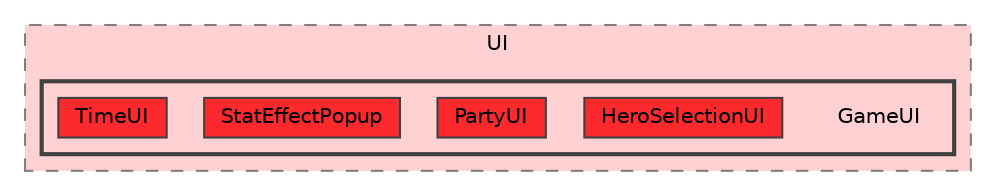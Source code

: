digraph "C:/Users/PC/Documents/GitHub/Witch-Pack/WitchPack/Assets/Scripts/UI/GameUI"
{
 // LATEX_PDF_SIZE
  bgcolor="transparent";
  edge [fontname=Helvetica,fontsize=10,labelfontname=Helvetica,labelfontsize=10];
  node [fontname=Helvetica,fontsize=10,shape=box,height=0.2,width=0.4];
  compound=true
  subgraph clusterdir_cce042cb80d77ecd77946318ca7e3795 {
    graph [ bgcolor="#ffd1d2", pencolor="grey50", label="UI", fontname=Helvetica,fontsize=10 style="filled,dashed", URL="dir_cce042cb80d77ecd77946318ca7e3795.html",tooltip=""]
  subgraph clusterdir_8d0f54eefd2df055dbd4db0d985449ed {
    graph [ bgcolor="#ffd1d2", pencolor="grey25", label="", fontname=Helvetica,fontsize=10 style="filled,bold", URL="dir_8d0f54eefd2df055dbd4db0d985449ed.html",tooltip=""]
    dir_8d0f54eefd2df055dbd4db0d985449ed [shape=plaintext, label="GameUI"];
  dir_a3b1a652ece053d7f12478bf8929c3e2 [label="HeroSelectionUI", fillcolor="#fe292d", color="grey25", style="filled", URL="dir_a3b1a652ece053d7f12478bf8929c3e2.html",tooltip=""];
  dir_c543576a4b10106761c3cd1cd64cf4c0 [label="PartyUI", fillcolor="#fe292d", color="grey25", style="filled", URL="dir_c543576a4b10106761c3cd1cd64cf4c0.html",tooltip=""];
  dir_751ac5812f14d0e89a2024055e74c738 [label="StatEffectPopup", fillcolor="#fe292d", color="grey25", style="filled", URL="dir_751ac5812f14d0e89a2024055e74c738.html",tooltip=""];
  dir_eb76752f0a58e5fa184fa60e27798e62 [label="TimeUI", fillcolor="#fe292d", color="grey25", style="filled", URL="dir_eb76752f0a58e5fa184fa60e27798e62.html",tooltip=""];
  }
  }
}
